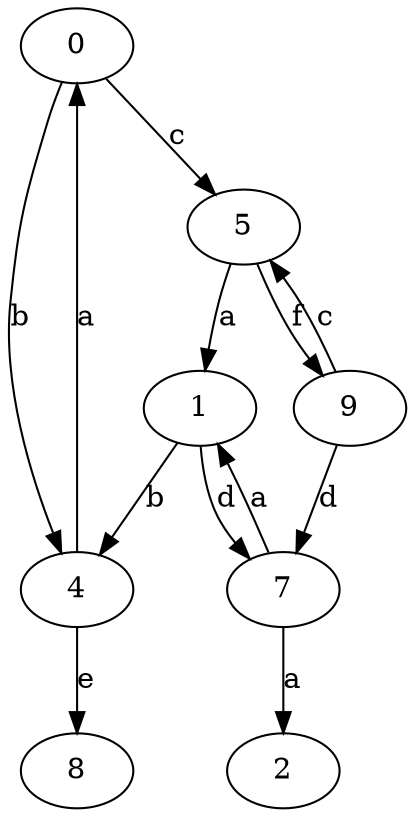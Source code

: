 strict digraph  {
0;
1;
2;
4;
5;
7;
8;
9;
0 -> 4  [label=b];
0 -> 5  [label=c];
1 -> 4  [label=b];
1 -> 7  [label=d];
4 -> 0  [label=a];
4 -> 8  [label=e];
5 -> 1  [label=a];
5 -> 9  [label=f];
7 -> 1  [label=a];
7 -> 2  [label=a];
9 -> 5  [label=c];
9 -> 7  [label=d];
}
